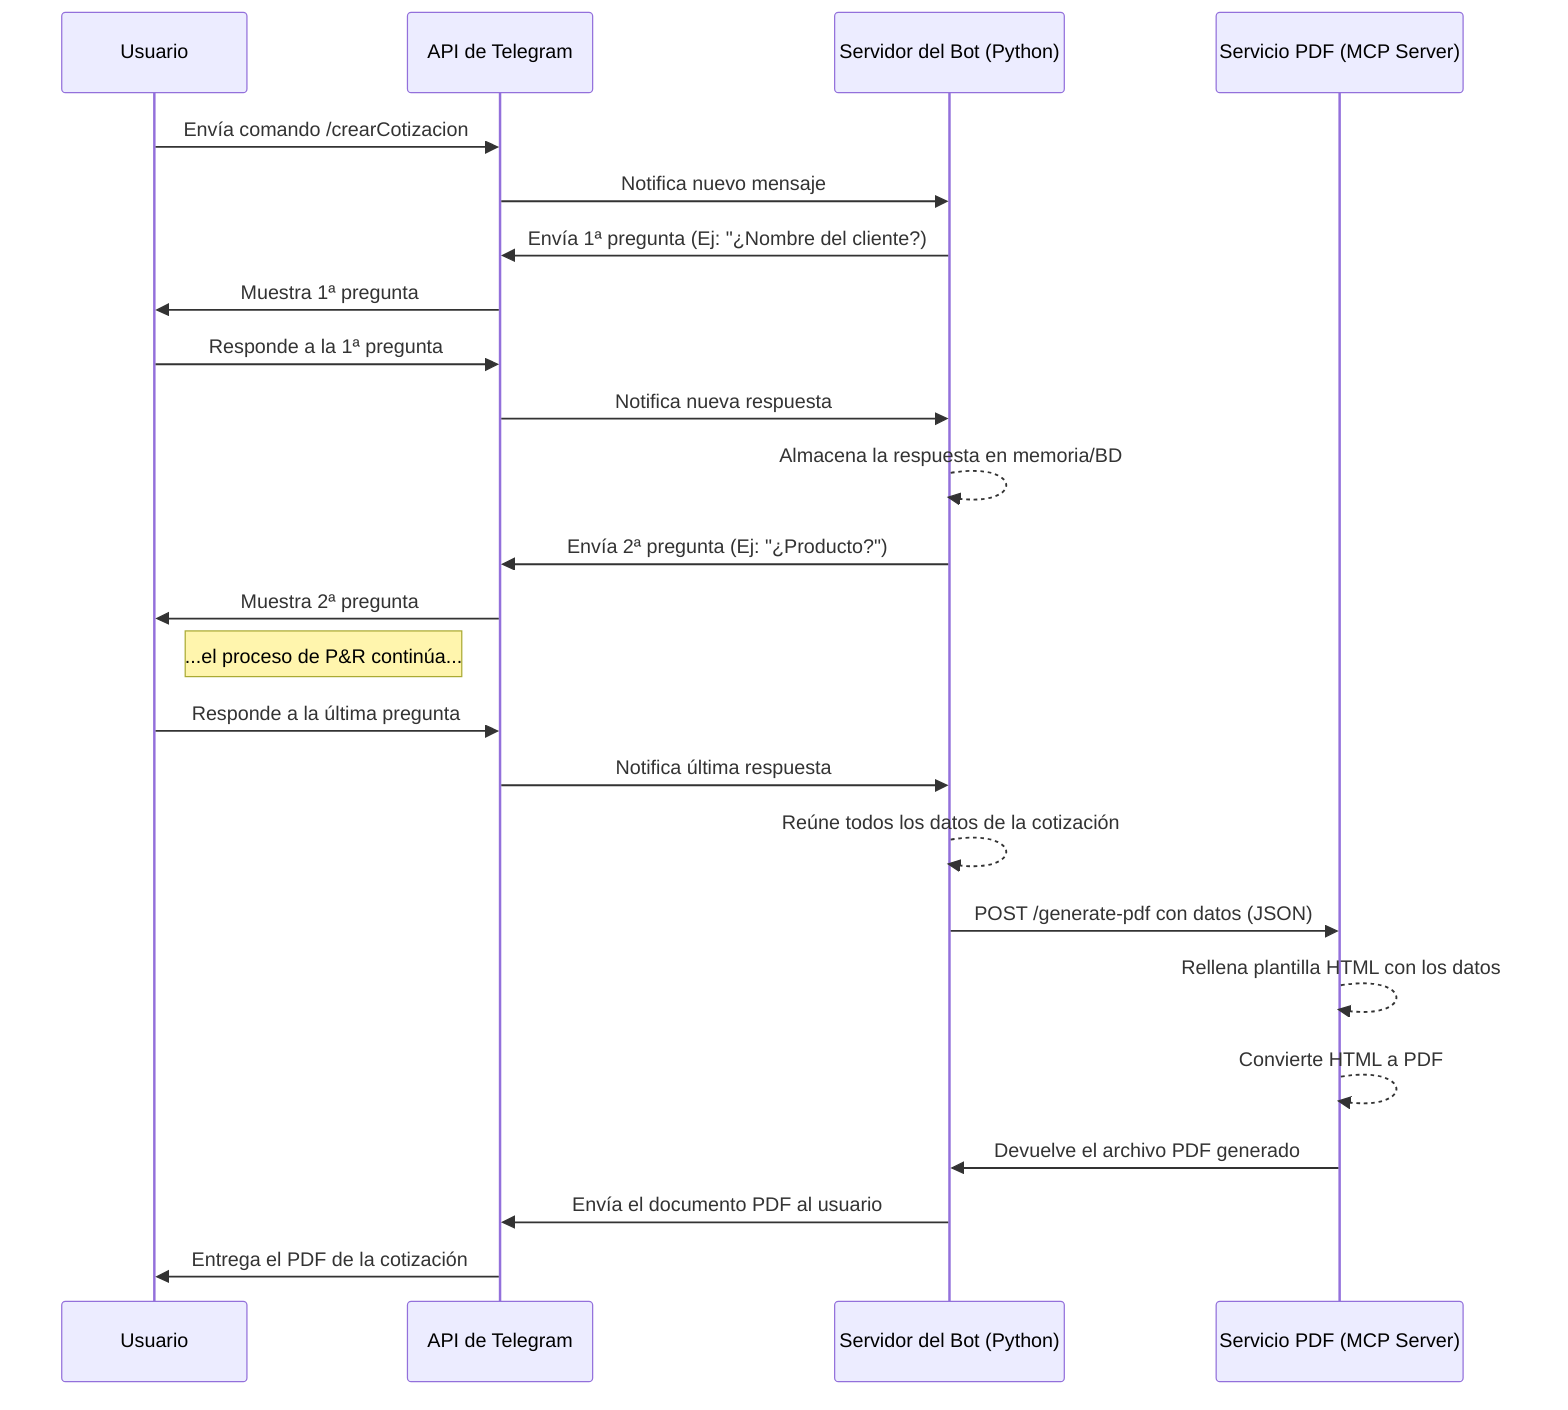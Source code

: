 sequenceDiagram
         participant Usuario
         participant API de Telegram
         participant Servidor del Bot (Python)
         participant Servicio PDF (MCP Server)
     
         Usuario->>API de Telegram: Envía comando /crearCotizacion
         API de Telegram->>Servidor del Bot (Python): Notifica nuevo mensaje
         Servidor del Bot (Python)->>API de Telegram: Envía 1ª pregunta (Ej: "¿Nombre del cliente?)
        API de Telegram->>Usuario: Muestra 1ª pregunta
    
        Usuario->>API de Telegram: Responde a la 1ª pregunta
        API de Telegram->>Servidor del Bot (Python): Notifica nueva respuesta
        Servidor del Bot (Python)-->>Servidor del Bot (Python): Almacena la respuesta en memoria/BD
        Servidor del Bot (Python)->>API de Telegram: Envía 2ª pregunta (Ej: "¿Producto?")
        API de Telegram->>Usuario: Muestra 2ª pregunta
    
        Note right of Usuario: ...el proceso de P&R continúa...
    
        Usuario->>API de Telegram: Responde a la última pregunta
        API de Telegram->>Servidor del Bot (Python): Notifica última respuesta
        Servidor del Bot (Python)-->>Servidor del Bot (Python): Reúne todos los datos de la cotización
        Servidor del Bot (Python)->>Servicio PDF (MCP Server): POST /generate-pdf con datos (JSON)
        
        Servicio PDF (MCP Server)-->>Servicio PDF (MCP Server): Rellena plantilla HTML con los datos
        Servicio PDF (MCP Server)-->>Servicio PDF (MCP Server): Convierte HTML a PDF
        Servicio PDF (MCP Server)->>Servidor del Bot (Python): Devuelve el archivo PDF generado
    
        Servidor del Bot (Python)->>API de Telegram: Envía el documento PDF al usuario
        API de Telegram->>Usuario: Entrega el PDF de la cotización